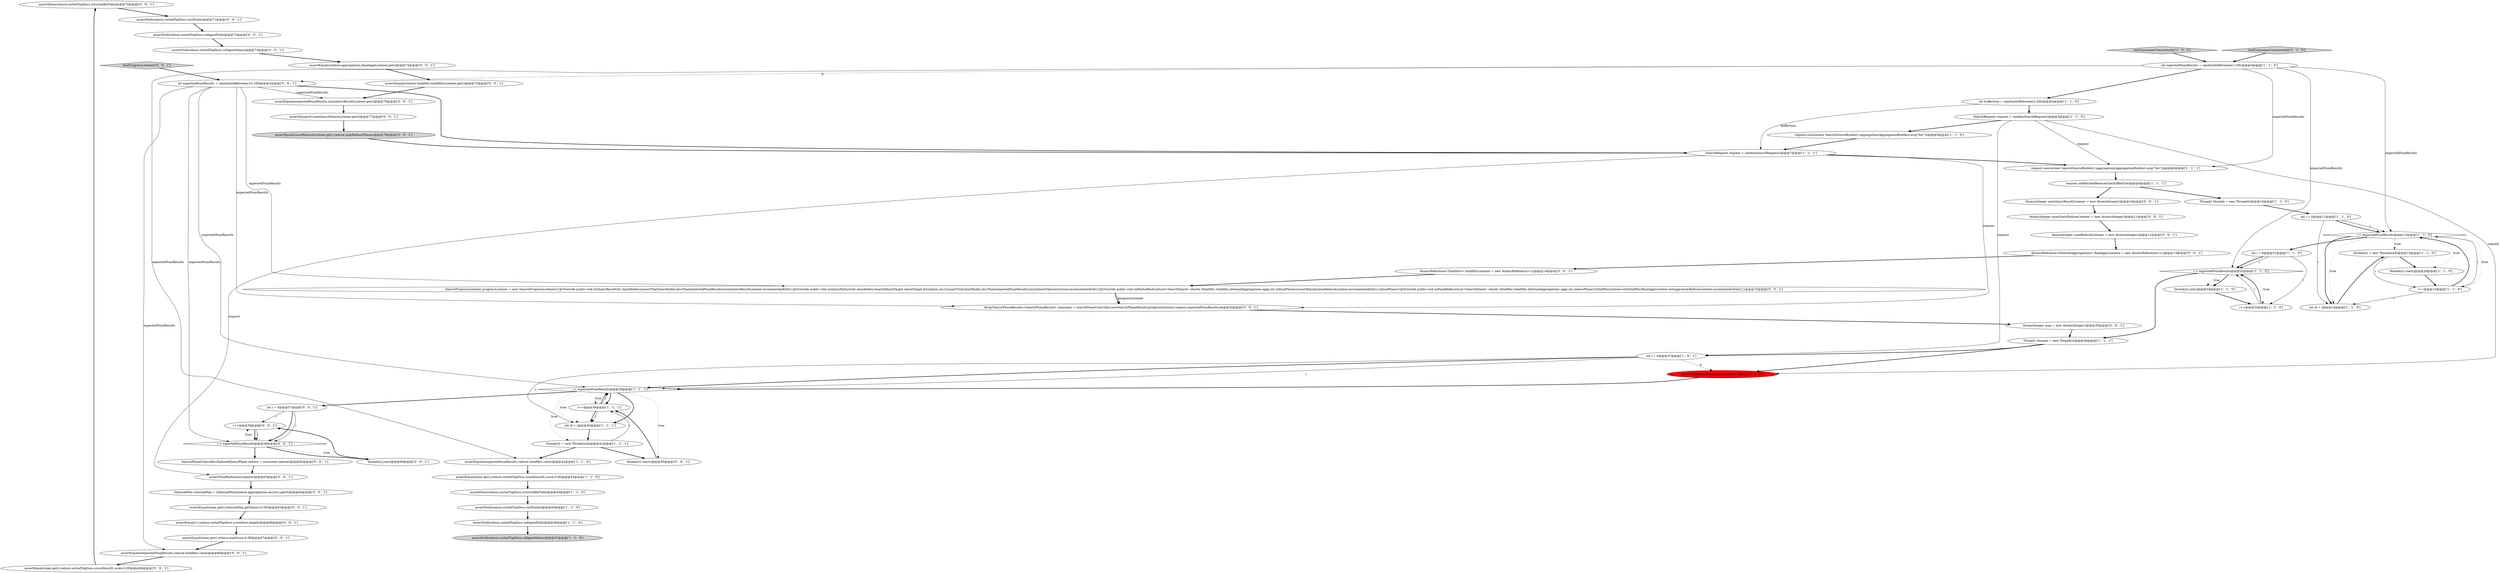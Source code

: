 digraph {
61 [style = filled, label = "assertFalse(reduce.sortedTopDocs.isSortedByField)@@@70@@@['0', '0', '1']", fillcolor = white, shape = ellipse image = "AAA0AAABBB3BBB"];
14 [style = filled, label = "int i = 0@@@31@@@['1', '1', '0']", fillcolor = white, shape = ellipse image = "AAA0AAABBB1BBB"];
31 [style = filled, label = "testConsumerConcurrently['0', '1', '0']", fillcolor = lightgray, shape = diamond image = "AAA0AAABBB2BBB"];
45 [style = filled, label = "i++@@@59@@@['0', '0', '1']", fillcolor = white, shape = ellipse image = "AAA0AAABBB3BBB"];
15 [style = filled, label = "assertNull(reduce.sortedTopDocs.sortFields)@@@45@@@['1', '1', '0']", fillcolor = white, shape = ellipse image = "AAA0AAABBB1BBB"];
51 [style = filled, label = "assertEquals(reduce.totalHits,totalHitsListener.get())@@@75@@@['0', '0', '1']", fillcolor = white, shape = ellipse image = "AAA0AAABBB3BBB"];
57 [style = filled, label = "assertEquals(reduce.aggregations,finalAggsListener.get())@@@74@@@['0', '0', '1']", fillcolor = white, shape = ellipse image = "AAA0AAABBB3BBB"];
11 [style = filled, label = "int i = 0@@@11@@@['1', '1', '0']", fillcolor = white, shape = ellipse image = "AAA0AAABBB1BBB"];
36 [style = filled, label = "threads(i(.join()@@@60@@@['0', '0', '1']", fillcolor = white, shape = ellipse image = "AAA0AAABBB3BBB"];
34 [style = filled, label = "AtomicInteger numQueryResultListener = new AtomicInteger()@@@10@@@['0', '0', '1']", fillcolor = white, shape = ellipse image = "AAA0AAABBB3BBB"];
43 [style = filled, label = "AtomicReference<InternalAggregations> finalAggsListener = new AtomicReference<>()@@@13@@@['0', '0', '1']", fillcolor = white, shape = ellipse image = "AAA0AAABBB3BBB"];
30 [style = filled, label = "threads(i(.join()@@@34@@@['1', '1', '0']", fillcolor = white, shape = ellipse image = "AAA0AAABBB1BBB"];
48 [style = filled, label = "assertEquals(expectedNumResults,numQueryResultListener.get())@@@76@@@['0', '0', '1']", fillcolor = white, shape = ellipse image = "AAA0AAABBB3BBB"];
53 [style = filled, label = "assertNull(reduce.sortedTopDocs.collapseValues)@@@73@@@['0', '0', '1']", fillcolor = white, shape = ellipse image = "AAA0AAABBB3BBB"];
64 [style = filled, label = "AtomicInteger numQueryFailureListener = new AtomicInteger()@@@11@@@['0', '0', '1']", fillcolor = white, shape = ellipse image = "AAA0AAABBB3BBB"];
50 [style = filled, label = "SearchProgressListener progressListener = new SearchProgressListener(){@Override public void onQueryResult(int shardIndex){assertThat(shardIndex,lessThan(expectedNumResults))numQueryResultListener.incrementAndGet()}@Override public void onQueryFailure(int shardIndex,SearchShardTarget shardTarget,Exception exc){assertThat(shardIndex,lessThan(expectedNumResults))numQueryFailureListener.incrementAndGet()}@Override public void onPartialReduce(List<SearchShard> shards,TotalHits totalHits,InternalAggregations aggs,int reducePhase){assertEquals(numReduceListener.incrementAndGet(),reducePhase)}@Override public void onFinalReduce(List<SearchShard> shards,TotalHits totalHits,InternalAggregations aggs,int reducePhase){totalHitsListener.set(totalHits)finalAggsListener.set(aggs)numReduceListener.incrementAndGet()}}@@@15@@@['0', '0', '1']", fillcolor = white, shape = ellipse image = "AAA0AAABBB3BBB"];
17 [style = filled, label = "i++@@@39@@@['1', '1', '1']", fillcolor = white, shape = ellipse image = "AAA0AAABBB1BBB"];
19 [style = filled, label = "int expectedNumResults = randomIntBetween(1,100)@@@3@@@['1', '1', '0']", fillcolor = white, shape = ellipse image = "AAA0AAABBB1BBB"];
5 [style = filled, label = "request.setBatchedReduceSize(bufferSize)@@@9@@@['1', '1', '1']", fillcolor = white, shape = ellipse image = "AAA0AAABBB1BBB"];
12 [style = filled, label = "int id = i@@@40@@@['1', '1', '1']", fillcolor = white, shape = ellipse image = "AAA0AAABBB1BBB"];
9 [style = filled, label = "assertNull(reduce.sortedTopDocs.collapseValues)@@@47@@@['1', '1', '0']", fillcolor = lightgray, shape = ellipse image = "AAA0AAABBB1BBB"];
2 [style = filled, label = "request.source(new SearchSourceBuilder().aggregation(AggregationBuilders.avg(\"foo\")))@@@6@@@['1', '1', '0']", fillcolor = white, shape = ellipse image = "AAA0AAABBB1BBB"];
49 [style = filled, label = "threads(i(.start()@@@55@@@['0', '0', '1']", fillcolor = white, shape = ellipse image = "AAA0AAABBB3BBB"];
18 [style = filled, label = "assertNull(reduce.sortedTopDocs.collapseField)@@@46@@@['1', '1', '0']", fillcolor = white, shape = ellipse image = "AAA0AAABBB1BBB"];
22 [style = filled, label = "testConsumerConcurrently['1', '0', '0']", fillcolor = lightgray, shape = diamond image = "AAA0AAABBB1BBB"];
26 [style = filled, label = "i < expectedNumResults@@@32@@@['1', '1', '0']", fillcolor = white, shape = diamond image = "AAA0AAABBB1BBB"];
13 [style = filled, label = "threads(i( = new Thread(null)@@@15@@@['1', '1', '0']", fillcolor = white, shape = ellipse image = "AAA0AAABBB1BBB"];
23 [style = filled, label = "assertFalse(reduce.sortedTopDocs.isSortedByField)@@@44@@@['1', '1', '0']", fillcolor = white, shape = ellipse image = "AAA0AAABBB1BBB"];
1 [style = filled, label = "assertEquals(expectedNumResults,reduce.totalHits.value)@@@42@@@['1', '1', '0']", fillcolor = white, shape = ellipse image = "AAA0AAABBB1BBB"];
7 [style = filled, label = "threads(i(.start()@@@29@@@['1', '1', '0']", fillcolor = white, shape = ellipse image = "AAA0AAABBB1BBB"];
33 [style = filled, label = "int expectedNumResults = randomIntBetween(10,100)@@@3@@@['0', '0', '1']", fillcolor = white, shape = ellipse image = "AAA0AAABBB3BBB"];
44 [style = filled, label = "i < expectedNumResults@@@58@@@['0', '0', '1']", fillcolor = white, shape = diamond image = "AAA0AAABBB3BBB"];
55 [style = filled, label = "assertNull(reduce.sortedTopDocs.sortFields)@@@71@@@['0', '0', '1']", fillcolor = white, shape = ellipse image = "AAA0AAABBB3BBB"];
40 [style = filled, label = "assertEquals(max.get(),internalMax.getValue(),0.0D)@@@65@@@['0', '0', '1']", fillcolor = white, shape = ellipse image = "AAA0AAABBB3BBB"];
63 [style = filled, label = "assertEquals(numReduceListener.get(),reduce.numReducePhases)@@@78@@@['0', '0', '1']", fillcolor = lightgray, shape = ellipse image = "AAA0AAABBB3BBB"];
21 [style = filled, label = "i < expectedNumResults@@@12@@@['1', '1', '0']", fillcolor = white, shape = diamond image = "AAA0AAABBB1BBB"];
58 [style = filled, label = "testProgressListener['0', '0', '1']", fillcolor = lightgray, shape = diamond image = "AAA0AAABBB3BBB"];
16 [style = filled, label = "i++@@@13@@@['1', '1', '0']", fillcolor = white, shape = ellipse image = "AAA0AAABBB1BBB"];
25 [style = filled, label = "SearchRequest request = randomSearchRequest()@@@5@@@['1', '1', '0']", fillcolor = white, shape = ellipse image = "AAA0AAABBB1BBB"];
32 [style = filled, label = "assertAggReduction(request)@@@37@@@['0', '1', '0']", fillcolor = red, shape = ellipse image = "AAA1AAABBB2BBB"];
4 [style = filled, label = "SearchRequest request = randomSearchRequest()@@@7@@@['1', '1', '1']", fillcolor = white, shape = ellipse image = "AAA0AAABBB1BBB"];
47 [style = filled, label = "AtomicInteger max = new AtomicInteger()@@@35@@@['0', '0', '1']", fillcolor = white, shape = ellipse image = "AAA0AAABBB3BBB"];
24 [style = filled, label = "Thread(( threads = new Thread((((@@@36@@@['1', '1', '1']", fillcolor = white, shape = ellipse image = "AAA0AAABBB1BBB"];
62 [style = filled, label = "int i = 0@@@57@@@['0', '0', '1']", fillcolor = white, shape = ellipse image = "AAA0AAABBB3BBB"];
46 [style = filled, label = "InternalMax internalMax = (InternalMax)reduce.aggregations.asList().get(0)@@@64@@@['0', '0', '1']", fillcolor = white, shape = ellipse image = "AAA0AAABBB3BBB"];
41 [style = filled, label = "assertEquals(expectedNumResults,reduce.totalHits.value)@@@68@@@['0', '0', '1']", fillcolor = white, shape = ellipse image = "AAA0AAABBB3BBB"];
35 [style = filled, label = "assertEquals(max.get(),reduce.sortedTopDocs.scoreDocs(0(.score,0.0f)@@@69@@@['0', '0', '1']", fillcolor = white, shape = ellipse image = "AAA0AAABBB3BBB"];
42 [style = filled, label = "assertEquals(1,reduce.sortedTopDocs.scoreDocs.length)@@@66@@@['0', '0', '1']", fillcolor = white, shape = ellipse image = "AAA0AAABBB3BBB"];
60 [style = filled, label = "assertEquals(max.get(),reduce.maxScore,0.0f)@@@67@@@['0', '0', '1']", fillcolor = white, shape = ellipse image = "AAA0AAABBB3BBB"];
52 [style = filled, label = "AtomicReference<TotalHits> totalHitsListener = new AtomicReference<>()@@@14@@@['0', '0', '1']", fillcolor = white, shape = ellipse image = "AAA0AAABBB3BBB"];
37 [style = filled, label = "assertFinalReduction(request)@@@63@@@['0', '0', '1']", fillcolor = white, shape = ellipse image = "AAA0AAABBB3BBB"];
39 [style = filled, label = "SearchPhaseController.ReducedQueryPhase reduce = consumer.reduce()@@@62@@@['0', '0', '1']", fillcolor = white, shape = ellipse image = "AAA0AAABBB3BBB"];
54 [style = filled, label = "AtomicInteger numReduceListener = new AtomicInteger()@@@12@@@['0', '0', '1']", fillcolor = white, shape = ellipse image = "AAA0AAABBB3BBB"];
56 [style = filled, label = "assertEquals(0,numQueryFailureListener.get())@@@77@@@['0', '0', '1']", fillcolor = white, shape = ellipse image = "AAA0AAABBB3BBB"];
28 [style = filled, label = "threads(i( = new Thread(null)@@@41@@@['1', '1', '1']", fillcolor = white, shape = ellipse image = "AAA0AAABBB1BBB"];
59 [style = filled, label = "ArraySearchPhaseResults<SearchPhaseResult> consumer = searchPhaseController.newSearchPhaseResults(progressListener,request,expectedNumResults)@@@34@@@['0', '0', '1']", fillcolor = white, shape = ellipse image = "AAA0AAABBB3BBB"];
20 [style = filled, label = "int i = 0@@@37@@@['1', '0', '1']", fillcolor = white, shape = ellipse image = "AAA0AAABBB1BBB"];
8 [style = filled, label = "assertEquals(max.get(),reduce.sortedTopDocs.scoreDocs(0(.score,0.0f)@@@43@@@['1', '1', '0']", fillcolor = white, shape = ellipse image = "AAA0AAABBB1BBB"];
3 [style = filled, label = "int id = i@@@14@@@['1', '1', '0']", fillcolor = white, shape = ellipse image = "AAA0AAABBB1BBB"];
0 [style = filled, label = "request.source(new SearchSourceBuilder().aggregation(AggregationBuilders.avg(\"foo\")))@@@8@@@['1', '1', '1']", fillcolor = white, shape = ellipse image = "AAA0AAABBB1BBB"];
10 [style = filled, label = "Thread(( threads = new Thread((((@@@10@@@['1', '1', '0']", fillcolor = white, shape = ellipse image = "AAA0AAABBB1BBB"];
29 [style = filled, label = "int bufferSize = randomIntBetween(2,200)@@@4@@@['1', '1', '0']", fillcolor = white, shape = ellipse image = "AAA0AAABBB1BBB"];
6 [style = filled, label = "i < expectedNumResults@@@38@@@['1', '1', '1']", fillcolor = white, shape = diamond image = "AAA0AAABBB1BBB"];
38 [style = filled, label = "assertNull(reduce.sortedTopDocs.collapseField)@@@72@@@['0', '0', '1']", fillcolor = white, shape = ellipse image = "AAA0AAABBB3BBB"];
27 [style = filled, label = "i++@@@33@@@['1', '1', '0']", fillcolor = white, shape = ellipse image = "AAA0AAABBB1BBB"];
19->1 [style = solid, label="expectedNumResults"];
25->0 [style = solid, label="request"];
24->32 [style = bold, label=""];
50->59 [style = solid, label="progressListener"];
42->60 [style = bold, label=""];
32->6 [style = bold, label=""];
25->20 [style = solid, label="request"];
5->34 [style = bold, label=""];
16->3 [style = solid, label="i"];
14->27 [style = solid, label="i"];
51->48 [style = bold, label=""];
19->0 [style = solid, label="expectedNumResults"];
26->30 [style = dotted, label="true"];
34->64 [style = bold, label=""];
21->7 [style = dotted, label="true"];
7->16 [style = bold, label=""];
4->37 [style = solid, label="request"];
20->12 [style = solid, label="i"];
20->32 [style = dashed, label="0"];
6->62 [style = bold, label=""];
27->26 [style = solid, label="i"];
19->26 [style = solid, label="expectedNumResults"];
21->3 [style = bold, label=""];
10->11 [style = bold, label=""];
14->26 [style = solid, label="i"];
5->10 [style = bold, label=""];
28->17 [style = solid, label="i"];
12->28 [style = bold, label=""];
8->23 [style = bold, label=""];
33->41 [style = solid, label="expectedNumResults"];
57->51 [style = bold, label=""];
16->21 [style = solid, label="i"];
35->61 [style = bold, label=""];
30->27 [style = bold, label=""];
38->53 [style = bold, label=""];
11->3 [style = solid, label="i"];
55->38 [style = bold, label=""];
60->41 [style = bold, label=""];
26->24 [style = bold, label=""];
2->4 [style = bold, label=""];
25->2 [style = bold, label=""];
4->0 [style = bold, label=""];
24->20 [style = bold, label=""];
61->55 [style = bold, label=""];
37->46 [style = bold, label=""];
6->49 [style = dotted, label="true"];
18->9 [style = bold, label=""];
21->13 [style = dotted, label="true"];
49->17 [style = bold, label=""];
6->12 [style = dotted, label="true"];
21->16 [style = dotted, label="true"];
46->40 [style = bold, label=""];
11->21 [style = solid, label="i"];
44->45 [style = dotted, label="true"];
27->26 [style = bold, label=""];
13->16 [style = solid, label="i"];
39->37 [style = bold, label=""];
6->17 [style = bold, label=""];
1->8 [style = bold, label=""];
22->19 [style = bold, label=""];
17->6 [style = bold, label=""];
54->43 [style = bold, label=""];
19->29 [style = bold, label=""];
26->27 [style = dotted, label="true"];
33->59 [style = solid, label="expectedNumResults"];
11->21 [style = bold, label=""];
33->4 [style = bold, label=""];
28->49 [style = bold, label=""];
23->15 [style = bold, label=""];
33->50 [style = solid, label="expectedNumResults"];
62->45 [style = solid, label="i"];
62->44 [style = bold, label=""];
45->44 [style = bold, label=""];
33->6 [style = solid, label="expectedNumResults"];
17->12 [style = solid, label="i"];
59->47 [style = bold, label=""];
17->12 [style = bold, label=""];
47->24 [style = bold, label=""];
4->59 [style = solid, label="request"];
21->3 [style = dotted, label="true"];
52->50 [style = bold, label=""];
56->63 [style = bold, label=""];
19->21 [style = solid, label="expectedNumResults"];
33->44 [style = solid, label="expectedNumResults"];
45->44 [style = solid, label="i"];
31->19 [style = bold, label=""];
20->6 [style = solid, label="i"];
0->5 [style = bold, label=""];
21->14 [style = bold, label=""];
41->35 [style = bold, label=""];
6->12 [style = bold, label=""];
63->4 [style = bold, label=""];
44->36 [style = bold, label=""];
48->56 [style = bold, label=""];
53->57 [style = bold, label=""];
17->6 [style = solid, label="i"];
44->36 [style = dotted, label="true"];
29->25 [style = bold, label=""];
28->1 [style = bold, label=""];
20->6 [style = bold, label=""];
43->52 [style = bold, label=""];
64->54 [style = bold, label=""];
44->39 [style = bold, label=""];
15->18 [style = bold, label=""];
6->17 [style = dotted, label="true"];
26->30 [style = bold, label=""];
6->28 [style = dotted, label="true"];
14->26 [style = bold, label=""];
58->33 [style = bold, label=""];
33->48 [style = solid, label="expectedNumResults"];
13->7 [style = bold, label=""];
16->21 [style = bold, label=""];
25->32 [style = solid, label="request"];
62->44 [style = solid, label="i"];
3->13 [style = bold, label=""];
36->45 [style = bold, label=""];
19->33 [style = dashed, label="0"];
40->42 [style = bold, label=""];
50->59 [style = bold, label=""];
29->4 [style = solid, label="bufferSize"];
}
